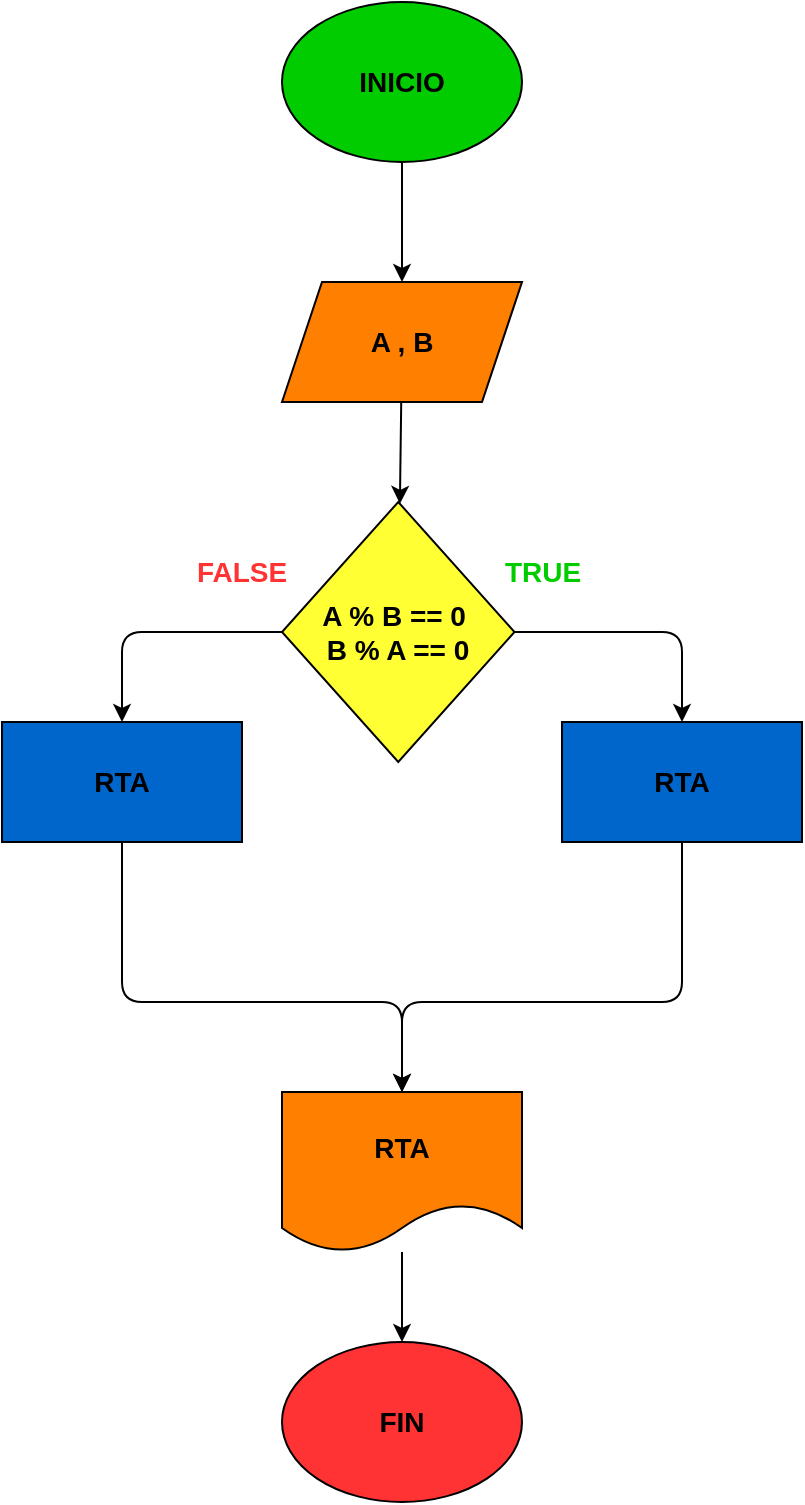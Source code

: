 <mxfile>
    <diagram id="vDiMU1FLzQoJo2ETicYO" name="Página-1">
        <mxGraphModel dx="1729" dy="411" grid="1" gridSize="10" guides="1" tooltips="1" connect="1" arrows="1" fold="1" page="1" pageScale="1" pageWidth="827" pageHeight="1169" math="0" shadow="0">
            <root>
                <mxCell id="0"/>
                <mxCell id="1" parent="0"/>
                <mxCell id="4" value="" style="edgeStyle=none;html=1;fontSize=14;fontColor=#000000;" edge="1" parent="1" source="2" target="3">
                    <mxGeometry relative="1" as="geometry"/>
                </mxCell>
                <mxCell id="2" value="&lt;font color=&quot;#000000&quot; style=&quot;font-size: 14px;&quot;&gt;&lt;b&gt;INICIO&lt;/b&gt;&lt;/font&gt;" style="ellipse;whiteSpace=wrap;html=1;fillColor=#00CC00;" vertex="1" parent="1">
                    <mxGeometry x="120" y="40" width="120" height="80" as="geometry"/>
                </mxCell>
                <mxCell id="6" value="" style="edgeStyle=none;html=1;fontSize=14;fontColor=#000000;" edge="1" parent="1" source="3" target="5">
                    <mxGeometry relative="1" as="geometry"/>
                </mxCell>
                <mxCell id="3" value="&lt;b&gt;A , B&lt;/b&gt;" style="shape=parallelogram;perimeter=parallelogramPerimeter;whiteSpace=wrap;html=1;fixedSize=1;fontSize=14;fontColor=#000000;fillColor=#FF8000;" vertex="1" parent="1">
                    <mxGeometry x="120" y="180" width="120" height="60" as="geometry"/>
                </mxCell>
                <mxCell id="17" style="edgeStyle=none;html=1;entryX=0.5;entryY=0;entryDx=0;entryDy=0;fontSize=14;fontColor=#000000;" edge="1" parent="1" source="5" target="16">
                    <mxGeometry relative="1" as="geometry">
                        <Array as="points">
                            <mxPoint x="40" y="355"/>
                        </Array>
                    </mxGeometry>
                </mxCell>
                <mxCell id="18" style="edgeStyle=none;html=1;entryX=0.5;entryY=0;entryDx=0;entryDy=0;fontSize=14;fontColor=#000000;" edge="1" parent="1" source="5" target="15">
                    <mxGeometry relative="1" as="geometry">
                        <Array as="points">
                            <mxPoint x="320" y="355"/>
                        </Array>
                    </mxGeometry>
                </mxCell>
                <mxCell id="5" value="&lt;b&gt;A % B == 0&amp;nbsp;&lt;br&gt;B % A == 0&lt;/b&gt;" style="rhombus;whiteSpace=wrap;html=1;fontSize=14;fontColor=#000000;fillColor=#FFFF33;" vertex="1" parent="1">
                    <mxGeometry x="120" y="290" width="116.25" height="130" as="geometry"/>
                </mxCell>
                <mxCell id="21" style="edgeStyle=none;html=1;fontSize=14;fontColor=#000000;entryX=0.5;entryY=0;entryDx=0;entryDy=0;" edge="1" parent="1" source="15" target="19">
                    <mxGeometry relative="1" as="geometry">
                        <mxPoint x="180" y="560" as="targetPoint"/>
                        <Array as="points">
                            <mxPoint x="320" y="540"/>
                            <mxPoint x="180" y="540"/>
                        </Array>
                    </mxGeometry>
                </mxCell>
                <mxCell id="15" value="&lt;b&gt;RTA&lt;/b&gt;" style="rounded=0;whiteSpace=wrap;html=1;fontSize=14;fontColor=#000000;fillColor=#0066CC;" vertex="1" parent="1">
                    <mxGeometry x="260" y="400" width="120" height="60" as="geometry"/>
                </mxCell>
                <mxCell id="20" style="edgeStyle=none;html=1;entryX=0.5;entryY=0;entryDx=0;entryDy=0;fontSize=14;fontColor=#000000;" edge="1" parent="1" source="16" target="19">
                    <mxGeometry relative="1" as="geometry">
                        <Array as="points">
                            <mxPoint x="40" y="540"/>
                            <mxPoint x="180" y="540"/>
                        </Array>
                    </mxGeometry>
                </mxCell>
                <mxCell id="16" value="&lt;b&gt;RTA&lt;/b&gt;" style="rounded=0;whiteSpace=wrap;html=1;fontSize=14;fontColor=#000000;fillColor=#0066CC;" vertex="1" parent="1">
                    <mxGeometry x="-20" y="400" width="120" height="60" as="geometry"/>
                </mxCell>
                <mxCell id="23" value="" style="edgeStyle=none;html=1;fontSize=14;fontColor=#000000;" edge="1" parent="1" source="19" target="22">
                    <mxGeometry relative="1" as="geometry"/>
                </mxCell>
                <mxCell id="19" value="&lt;b&gt;RTA&lt;/b&gt;" style="shape=document;whiteSpace=wrap;html=1;boundedLbl=1;fontSize=14;fontColor=#000000;fillColor=#FF8000;" vertex="1" parent="1">
                    <mxGeometry x="120" y="585" width="120" height="80" as="geometry"/>
                </mxCell>
                <mxCell id="22" value="&lt;b&gt;FIN&lt;/b&gt;" style="ellipse;whiteSpace=wrap;html=1;fontSize=14;fontColor=#000000;fillColor=#FF3333;" vertex="1" parent="1">
                    <mxGeometry x="120" y="710" width="120" height="80" as="geometry"/>
                </mxCell>
                <mxCell id="29" value="&lt;b&gt;&lt;font color=&quot;#ff3333&quot;&gt;FALSE&lt;/font&gt;&lt;/b&gt;" style="text;html=1;strokeColor=none;fillColor=none;align=center;verticalAlign=middle;whiteSpace=wrap;rounded=0;fontSize=14;fontColor=#000000;" vertex="1" parent="1">
                    <mxGeometry x="70" y="310" width="60" height="30" as="geometry"/>
                </mxCell>
                <mxCell id="31" value="&lt;b&gt;&lt;font color=&quot;#00cc00&quot;&gt;TRUE&lt;/font&gt;&lt;/b&gt;" style="text;html=1;align=center;verticalAlign=middle;resizable=0;points=[];autosize=1;strokeColor=none;fillColor=none;fontSize=14;fontColor=#000000;" vertex="1" parent="1">
                    <mxGeometry x="220" y="310" width="60" height="30" as="geometry"/>
                </mxCell>
            </root>
        </mxGraphModel>
    </diagram>
</mxfile>